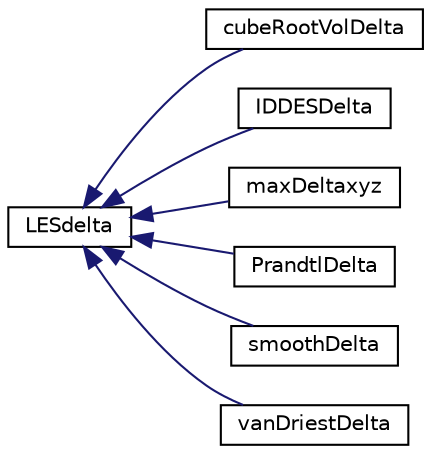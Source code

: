 digraph "Graphical Class Hierarchy"
{
  bgcolor="transparent";
  edge [fontname="Helvetica",fontsize="10",labelfontname="Helvetica",labelfontsize="10"];
  node [fontname="Helvetica",fontsize="10",shape=record];
  rankdir="LR";
  Node1 [label="LESdelta",height=0.2,width=0.4,color="black",URL="$a01322.html",tooltip="Abstract base class for LES deltas. "];
  Node1 -> Node2 [dir="back",color="midnightblue",fontsize="10",style="solid",fontname="Helvetica"];
  Node2 [label="cubeRootVolDelta",height=0.2,width=0.4,color="black",URL="$a00446.html"];
  Node1 -> Node3 [dir="back",color="midnightblue",fontsize="10",style="solid",fontname="Helvetica"];
  Node3 [label="IDDESDelta",height=0.2,width=0.4,color="black",URL="$a01046.html"];
  Node1 -> Node4 [dir="back",color="midnightblue",fontsize="10",style="solid",fontname="Helvetica"];
  Node4 [label="maxDeltaxyz",height=0.2,width=0.4,color="black",URL="$a01479.html"];
  Node1 -> Node5 [dir="back",color="midnightblue",fontsize="10",style="solid",fontname="Helvetica"];
  Node5 [label="PrandtlDelta",height=0.2,width=0.4,color="black",URL="$a01994.html"];
  Node1 -> Node6 [dir="back",color="midnightblue",fontsize="10",style="solid",fontname="Helvetica"];
  Node6 [label="smoothDelta",height=0.2,width=0.4,color="black",URL="$a02436.html"];
  Node1 -> Node7 [dir="back",color="midnightblue",fontsize="10",style="solid",fontname="Helvetica"];
  Node7 [label="vanDriestDelta",height=0.2,width=0.4,color="black",URL="$a02899.html"];
}
